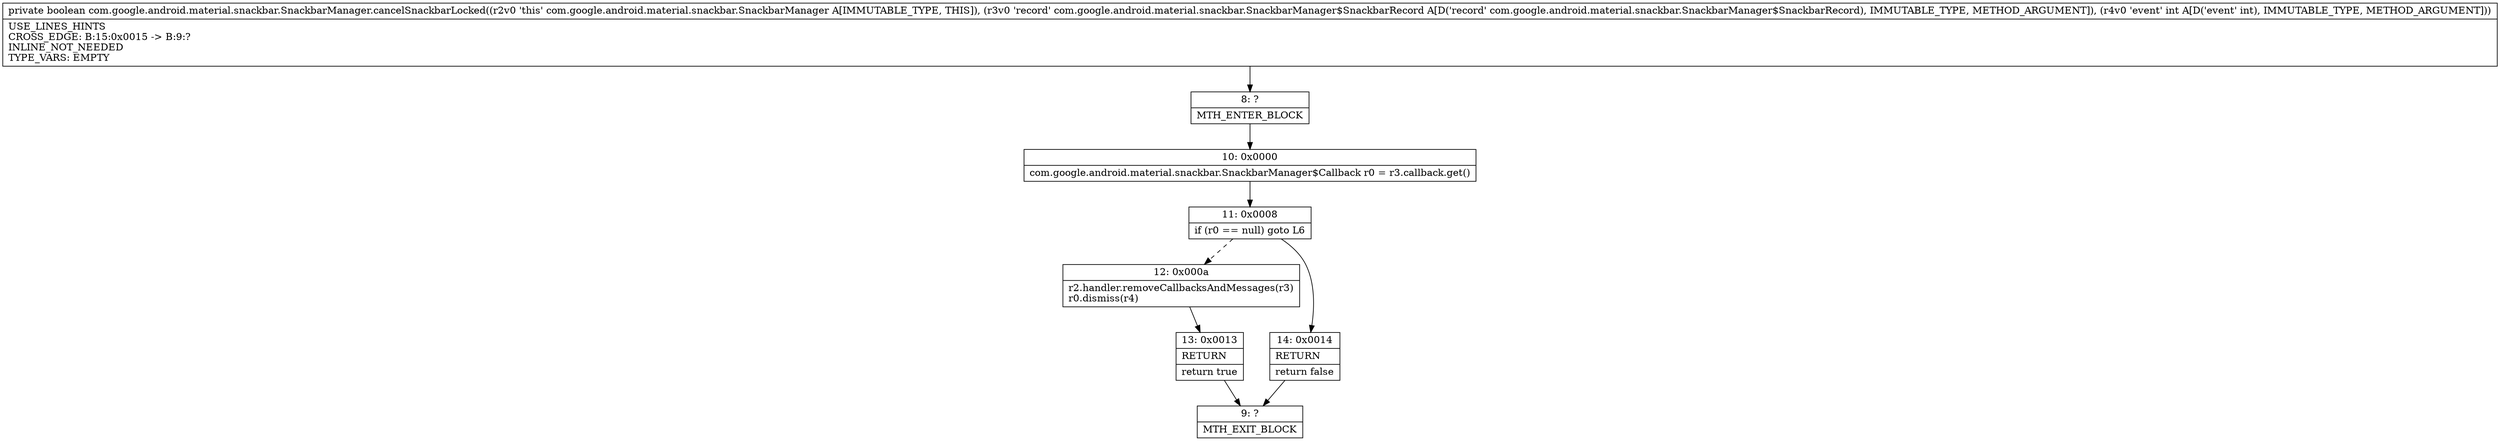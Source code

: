 digraph "CFG forcom.google.android.material.snackbar.SnackbarManager.cancelSnackbarLocked(Lcom\/google\/android\/material\/snackbar\/SnackbarManager$SnackbarRecord;I)Z" {
Node_8 [shape=record,label="{8\:\ ?|MTH_ENTER_BLOCK\l}"];
Node_10 [shape=record,label="{10\:\ 0x0000|com.google.android.material.snackbar.SnackbarManager$Callback r0 = r3.callback.get()\l}"];
Node_11 [shape=record,label="{11\:\ 0x0008|if (r0 == null) goto L6\l}"];
Node_12 [shape=record,label="{12\:\ 0x000a|r2.handler.removeCallbacksAndMessages(r3)\lr0.dismiss(r4)\l}"];
Node_13 [shape=record,label="{13\:\ 0x0013|RETURN\l|return true\l}"];
Node_9 [shape=record,label="{9\:\ ?|MTH_EXIT_BLOCK\l}"];
Node_14 [shape=record,label="{14\:\ 0x0014|RETURN\l|return false\l}"];
MethodNode[shape=record,label="{private boolean com.google.android.material.snackbar.SnackbarManager.cancelSnackbarLocked((r2v0 'this' com.google.android.material.snackbar.SnackbarManager A[IMMUTABLE_TYPE, THIS]), (r3v0 'record' com.google.android.material.snackbar.SnackbarManager$SnackbarRecord A[D('record' com.google.android.material.snackbar.SnackbarManager$SnackbarRecord), IMMUTABLE_TYPE, METHOD_ARGUMENT]), (r4v0 'event' int A[D('event' int), IMMUTABLE_TYPE, METHOD_ARGUMENT]))  | USE_LINES_HINTS\lCROSS_EDGE: B:15:0x0015 \-\> B:9:?\lINLINE_NOT_NEEDED\lTYPE_VARS: EMPTY\l}"];
MethodNode -> Node_8;Node_8 -> Node_10;
Node_10 -> Node_11;
Node_11 -> Node_12[style=dashed];
Node_11 -> Node_14;
Node_12 -> Node_13;
Node_13 -> Node_9;
Node_14 -> Node_9;
}

